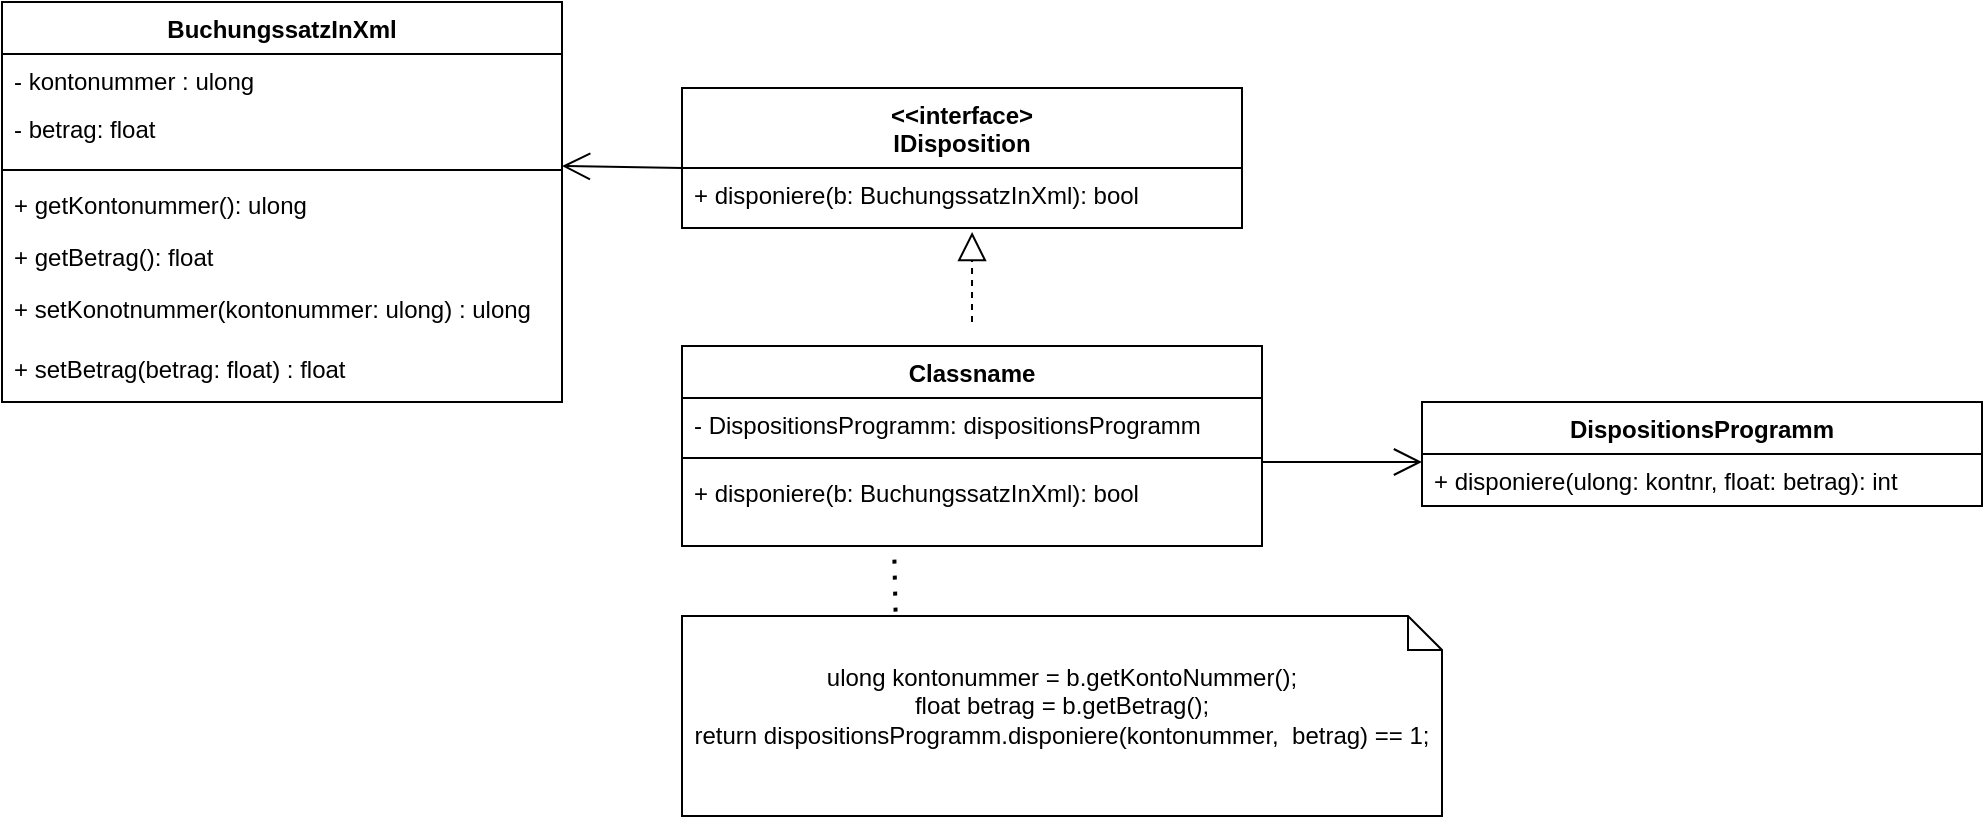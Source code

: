 <mxfile>
    <diagram id="WIZ6bi6OFVp7bwTD068q" name="Seite-1">
        <mxGraphModel dx="1287" dy="562" grid="1" gridSize="10" guides="1" tooltips="1" connect="1" arrows="1" fold="1" page="1" pageScale="1" pageWidth="1654" pageHeight="1169" math="0" shadow="0">
            <root>
                <mxCell id="0"/>
                <mxCell id="1" parent="0"/>
                <mxCell id="-a0xCpIvUqbypiU-xq34-2" value="BuchungssatzInXml&#10;" style="swimlane;fontStyle=1;align=center;verticalAlign=top;childLayout=stackLayout;horizontal=1;startSize=26;horizontalStack=0;resizeParent=1;resizeParentMax=0;resizeLast=0;collapsible=1;marginBottom=0;" parent="1" vertex="1">
                    <mxGeometry x="230" y="113" width="280" height="200" as="geometry"/>
                </mxCell>
                <mxCell id="-a0xCpIvUqbypiU-xq34-3" value="- kontonummer : ulong&#10;&#10;&#10;&#10;&#10;" style="text;strokeColor=none;fillColor=none;align=left;verticalAlign=top;spacingLeft=4;spacingRight=4;overflow=hidden;rotatable=0;points=[[0,0.5],[1,0.5]];portConstraint=eastwest;" parent="-a0xCpIvUqbypiU-xq34-2" vertex="1">
                    <mxGeometry y="26" width="280" height="24" as="geometry"/>
                </mxCell>
                <mxCell id="-a0xCpIvUqbypiU-xq34-6" value="- betrag: float&#10;&#10;&#10;&#10;&#10;&#10;" style="text;strokeColor=none;fillColor=none;align=left;verticalAlign=top;spacingLeft=4;spacingRight=4;overflow=hidden;rotatable=0;points=[[0,0.5],[1,0.5]];portConstraint=eastwest;" parent="-a0xCpIvUqbypiU-xq34-2" vertex="1">
                    <mxGeometry y="50" width="280" height="30" as="geometry"/>
                </mxCell>
                <mxCell id="3" value="" style="line;strokeWidth=1;fillColor=none;align=left;verticalAlign=middle;spacingTop=-1;spacingLeft=3;spacingRight=3;rotatable=0;labelPosition=right;points=[];portConstraint=eastwest;" vertex="1" parent="-a0xCpIvUqbypiU-xq34-2">
                    <mxGeometry y="80" width="280" height="8" as="geometry"/>
                </mxCell>
                <mxCell id="5" value="+ getKontonummer(): ulong" style="text;strokeColor=none;fillColor=none;align=left;verticalAlign=top;spacingLeft=4;spacingRight=4;overflow=hidden;rotatable=0;points=[[0,0.5],[1,0.5]];portConstraint=eastwest;" vertex="1" parent="-a0xCpIvUqbypiU-xq34-2">
                    <mxGeometry y="88" width="280" height="26" as="geometry"/>
                </mxCell>
                <mxCell id="4" value="+ getBetrag(): float" style="text;strokeColor=none;fillColor=none;align=left;verticalAlign=top;spacingLeft=4;spacingRight=4;overflow=hidden;rotatable=0;points=[[0,0.5],[1,0.5]];portConstraint=eastwest;" vertex="1" parent="-a0xCpIvUqbypiU-xq34-2">
                    <mxGeometry y="114" width="280" height="26" as="geometry"/>
                </mxCell>
                <mxCell id="6" value="+ setKonotnummer(kontonummer: ulong) : ulong" style="text;strokeColor=none;fillColor=none;align=left;verticalAlign=top;spacingLeft=4;spacingRight=4;overflow=hidden;rotatable=0;points=[[0,0.5],[1,0.5]];portConstraint=eastwest;" vertex="1" parent="-a0xCpIvUqbypiU-xq34-2">
                    <mxGeometry y="140" width="280" height="30" as="geometry"/>
                </mxCell>
                <mxCell id="7" value="+ setBetrag(betrag: float) : float" style="text;strokeColor=none;fillColor=none;align=left;verticalAlign=top;spacingLeft=4;spacingRight=4;overflow=hidden;rotatable=0;points=[[0,0.5],[1,0.5]];portConstraint=eastwest;" vertex="1" parent="-a0xCpIvUqbypiU-xq34-2">
                    <mxGeometry y="170" width="280" height="30" as="geometry"/>
                </mxCell>
                <mxCell id="-a0xCpIvUqbypiU-xq34-7" value="DispositionsProgramm&#10;" style="swimlane;fontStyle=1;align=center;verticalAlign=top;childLayout=stackLayout;horizontal=1;startSize=26;horizontalStack=0;resizeParent=1;resizeParentMax=0;resizeLast=0;collapsible=1;marginBottom=0;" parent="1" vertex="1">
                    <mxGeometry x="940" y="313" width="280" height="52" as="geometry"/>
                </mxCell>
                <mxCell id="-a0xCpIvUqbypiU-xq34-11" value="+ disponiere(ulong: kontnr, float: betrag): int&#10;" style="text;strokeColor=none;fillColor=none;align=left;verticalAlign=top;spacingLeft=4;spacingRight=4;overflow=hidden;rotatable=0;points=[[0,0.5],[1,0.5]];portConstraint=eastwest;" parent="-a0xCpIvUqbypiU-xq34-7" vertex="1">
                    <mxGeometry y="26" width="280" height="26" as="geometry"/>
                </mxCell>
                <mxCell id="-a0xCpIvUqbypiU-xq34-16" value="&lt;&lt;interface&gt;&#10;IDisposition&#10;&#10;" style="swimlane;fontStyle=1;align=center;verticalAlign=top;childLayout=stackLayout;horizontal=1;startSize=40;horizontalStack=0;resizeParent=1;resizeParentMax=0;resizeLast=0;collapsible=1;marginBottom=0;" parent="1" vertex="1">
                    <mxGeometry x="570" y="156" width="280" height="70" as="geometry"/>
                </mxCell>
                <mxCell id="-a0xCpIvUqbypiU-xq34-31" value="" style="endArrow=open;endFill=1;endSize=12;html=1;" parent="-a0xCpIvUqbypiU-xq34-16" edge="1">
                    <mxGeometry width="160" relative="1" as="geometry">
                        <mxPoint y="40" as="sourcePoint"/>
                        <mxPoint x="-60" y="39" as="targetPoint"/>
                    </mxGeometry>
                </mxCell>
                <mxCell id="-a0xCpIvUqbypiU-xq34-19" value="+ disponiere(b: BuchungssatzInXml): bool" style="text;strokeColor=none;fillColor=none;align=left;verticalAlign=top;spacingLeft=4;spacingRight=4;overflow=hidden;rotatable=0;points=[[0,0.5],[1,0.5]];portConstraint=eastwest;" parent="-a0xCpIvUqbypiU-xq34-16" vertex="1">
                    <mxGeometry y="40" width="280" height="30" as="geometry"/>
                </mxCell>
                <mxCell id="-a0xCpIvUqbypiU-xq34-25" value="" style="endArrow=block;dashed=1;endFill=0;endSize=12;html=1;entryX=0.518;entryY=1.067;entryDx=0;entryDy=0;entryPerimeter=0;exitX=0.5;exitY=0;exitDx=0;exitDy=0;" parent="1" target="-a0xCpIvUqbypiU-xq34-19" edge="1">
                    <mxGeometry width="160" relative="1" as="geometry">
                        <mxPoint x="715" y="273" as="sourcePoint"/>
                        <mxPoint x="790" y="413" as="targetPoint"/>
                    </mxGeometry>
                </mxCell>
                <mxCell id="-a0xCpIvUqbypiU-xq34-26" value="Classname" style="swimlane;fontStyle=1;align=center;verticalAlign=top;childLayout=stackLayout;horizontal=1;startSize=26;horizontalStack=0;resizeParent=1;resizeParentMax=0;resizeLast=0;collapsible=1;marginBottom=0;" parent="1" vertex="1">
                    <mxGeometry x="570" y="285" width="290" height="100" as="geometry"/>
                </mxCell>
                <mxCell id="-a0xCpIvUqbypiU-xq34-27" value="- DispositionsProgramm: dispositionsProgramm" style="text;strokeColor=none;fillColor=none;align=left;verticalAlign=top;spacingLeft=4;spacingRight=4;overflow=hidden;rotatable=0;points=[[0,0.5],[1,0.5]];portConstraint=eastwest;" parent="-a0xCpIvUqbypiU-xq34-26" vertex="1">
                    <mxGeometry y="26" width="290" height="26" as="geometry"/>
                </mxCell>
                <mxCell id="-a0xCpIvUqbypiU-xq34-28" value="" style="line;strokeWidth=1;fillColor=none;align=left;verticalAlign=middle;spacingTop=-1;spacingLeft=3;spacingRight=3;rotatable=0;labelPosition=right;points=[];portConstraint=eastwest;" parent="-a0xCpIvUqbypiU-xq34-26" vertex="1">
                    <mxGeometry y="52" width="290" height="8" as="geometry"/>
                </mxCell>
                <mxCell id="-a0xCpIvUqbypiU-xq34-29" value="+ disponiere(b: BuchungssatzInXml): bool" style="text;strokeColor=none;fillColor=none;align=left;verticalAlign=top;spacingLeft=4;spacingRight=4;overflow=hidden;rotatable=0;points=[[0,0.5],[1,0.5]];portConstraint=eastwest;" parent="-a0xCpIvUqbypiU-xq34-26" vertex="1">
                    <mxGeometry y="60" width="290" height="40" as="geometry"/>
                </mxCell>
                <mxCell id="-a0xCpIvUqbypiU-xq34-30" value="" style="endArrow=open;endFill=1;endSize=12;html=1;" parent="1" edge="1">
                    <mxGeometry width="160" relative="1" as="geometry">
                        <mxPoint x="860" y="343" as="sourcePoint"/>
                        <mxPoint x="940" y="343" as="targetPoint"/>
                    </mxGeometry>
                </mxCell>
                <mxCell id="2" value="ulong kontonummer = b.getKontoNummer();&lt;br&gt;float betrag = b.getBetrag();&lt;br&gt;return dispositionsProgramm.disponiere(kontonummer,&amp;nbsp; betrag) == 1;" style="shape=note2;boundedLbl=1;whiteSpace=wrap;html=1;size=17;verticalAlign=top;align=center;" vertex="1" parent="1">
                    <mxGeometry x="570" y="420" width="380" height="100" as="geometry"/>
                </mxCell>
                <mxCell id="9" value="" style="endArrow=none;dashed=1;html=1;dashPattern=1 3;strokeWidth=2;entryX=0.366;entryY=1.092;entryDx=0;entryDy=0;entryPerimeter=0;exitX=0.281;exitY=-0.022;exitDx=0;exitDy=0;exitPerimeter=0;" edge="1" parent="1" source="2" target="-a0xCpIvUqbypiU-xq34-29">
                    <mxGeometry width="50" height="50" relative="1" as="geometry">
                        <mxPoint x="340" y="480" as="sourcePoint"/>
                        <mxPoint x="390" y="430" as="targetPoint"/>
                    </mxGeometry>
                </mxCell>
            </root>
        </mxGraphModel>
    </diagram>
</mxfile>
